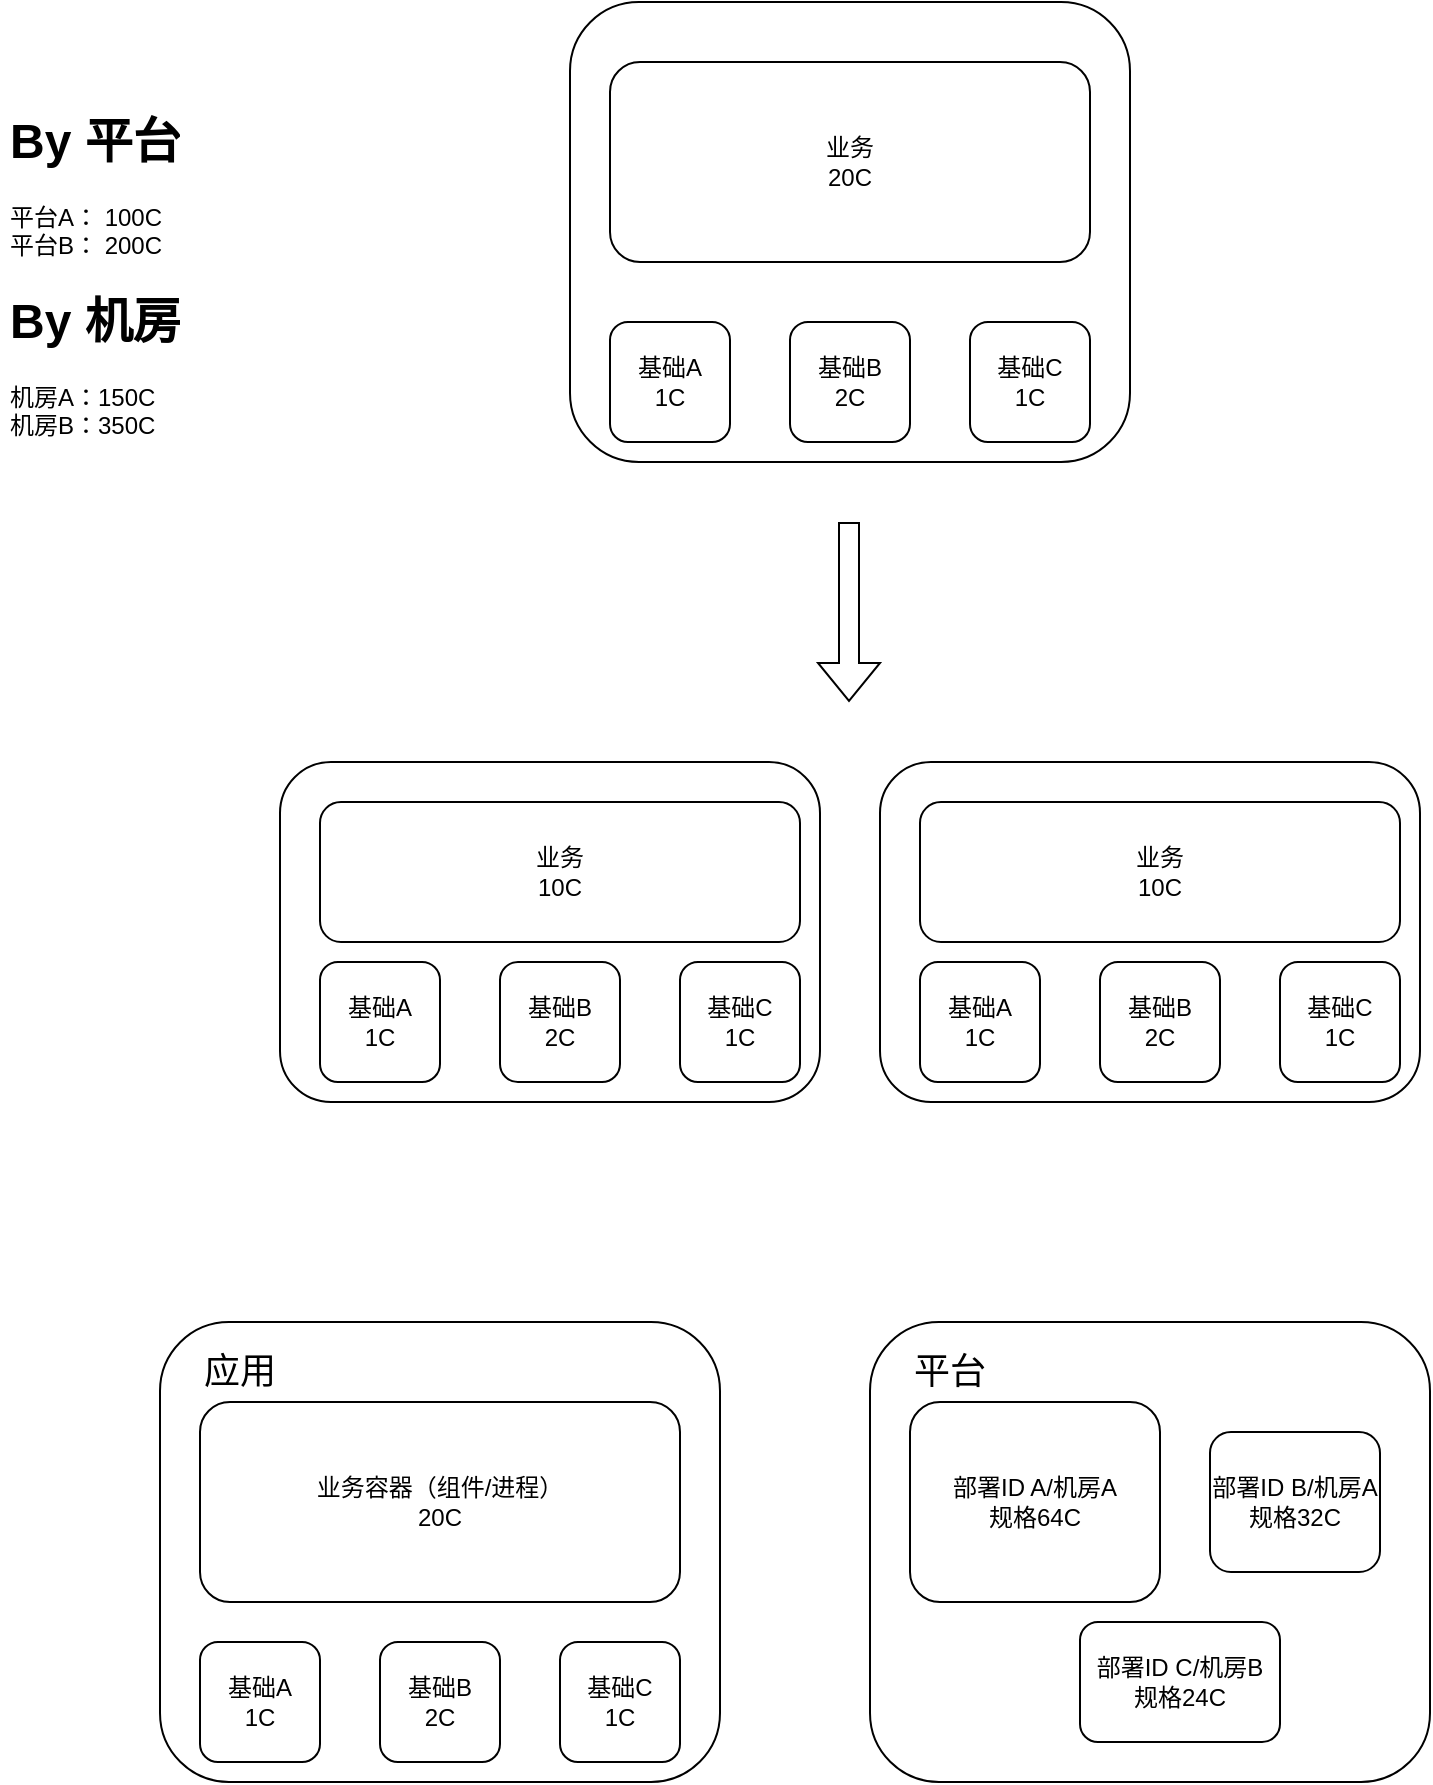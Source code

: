 <mxfile version="16.5.6" type="github">
  <diagram id="oRjNoWX7igMeKWI22GzN" name="Page-1">
    <mxGraphModel dx="1426" dy="794" grid="1" gridSize="10" guides="1" tooltips="1" connect="1" arrows="1" fold="1" page="1" pageScale="1" pageWidth="827" pageHeight="1169" math="0" shadow="0">
      <root>
        <mxCell id="0" />
        <mxCell id="1" parent="0" />
        <mxCell id="eKZl4mJMclT_uZ9gM-5M-1" value="" style="rounded=1;whiteSpace=wrap;html=1;" parent="1" vertex="1">
          <mxGeometry x="295" y="20" width="280" height="230" as="geometry" />
        </mxCell>
        <mxCell id="eKZl4mJMclT_uZ9gM-5M-2" value="基础A&lt;br&gt;1C" style="rounded=1;whiteSpace=wrap;html=1;" parent="1" vertex="1">
          <mxGeometry x="315" y="180" width="60" height="60" as="geometry" />
        </mxCell>
        <mxCell id="eKZl4mJMclT_uZ9gM-5M-3" value="&lt;span&gt;基础B&lt;br&gt;2C&lt;br&gt;&lt;/span&gt;" style="rounded=1;whiteSpace=wrap;html=1;" parent="1" vertex="1">
          <mxGeometry x="405" y="180" width="60" height="60" as="geometry" />
        </mxCell>
        <mxCell id="eKZl4mJMclT_uZ9gM-5M-4" value="&lt;span&gt;基础C&lt;br&gt;1C&lt;br&gt;&lt;/span&gt;" style="rounded=1;whiteSpace=wrap;html=1;" parent="1" vertex="1">
          <mxGeometry x="495" y="180" width="60" height="60" as="geometry" />
        </mxCell>
        <mxCell id="eKZl4mJMclT_uZ9gM-5M-5" value="业务&lt;br&gt;20C" style="rounded=1;whiteSpace=wrap;html=1;" parent="1" vertex="1">
          <mxGeometry x="315" y="50" width="240" height="100" as="geometry" />
        </mxCell>
        <mxCell id="eKZl4mJMclT_uZ9gM-5M-7" value="" style="rounded=1;whiteSpace=wrap;html=1;" parent="1" vertex="1">
          <mxGeometry x="150" y="400" width="270" height="170" as="geometry" />
        </mxCell>
        <mxCell id="eKZl4mJMclT_uZ9gM-5M-8" value="基础A&lt;br&gt;1C" style="rounded=1;whiteSpace=wrap;html=1;" parent="1" vertex="1">
          <mxGeometry x="170" y="500" width="60" height="60" as="geometry" />
        </mxCell>
        <mxCell id="eKZl4mJMclT_uZ9gM-5M-9" value="基础B&lt;br&gt;2C&lt;span&gt;&lt;br&gt;&lt;/span&gt;" style="rounded=1;whiteSpace=wrap;html=1;" parent="1" vertex="1">
          <mxGeometry x="260" y="500" width="60" height="60" as="geometry" />
        </mxCell>
        <mxCell id="eKZl4mJMclT_uZ9gM-5M-10" value="基础C&lt;br&gt;1C&lt;span&gt;&lt;br&gt;&lt;/span&gt;" style="rounded=1;whiteSpace=wrap;html=1;" parent="1" vertex="1">
          <mxGeometry x="350" y="500" width="60" height="60" as="geometry" />
        </mxCell>
        <mxCell id="eKZl4mJMclT_uZ9gM-5M-11" value="业务&lt;br&gt;10C" style="rounded=1;whiteSpace=wrap;html=1;" parent="1" vertex="1">
          <mxGeometry x="170" y="420" width="240" height="70" as="geometry" />
        </mxCell>
        <mxCell id="eKZl4mJMclT_uZ9gM-5M-13" value="" style="rounded=1;whiteSpace=wrap;html=1;" parent="1" vertex="1">
          <mxGeometry x="450" y="400" width="270" height="170" as="geometry" />
        </mxCell>
        <mxCell id="eKZl4mJMclT_uZ9gM-5M-14" value="基础A&lt;br&gt;1C" style="rounded=1;whiteSpace=wrap;html=1;" parent="1" vertex="1">
          <mxGeometry x="470" y="500" width="60" height="60" as="geometry" />
        </mxCell>
        <mxCell id="eKZl4mJMclT_uZ9gM-5M-15" value="基础B&lt;br&gt;2C&lt;span&gt;&lt;br&gt;&lt;/span&gt;" style="rounded=1;whiteSpace=wrap;html=1;" parent="1" vertex="1">
          <mxGeometry x="560" y="500" width="60" height="60" as="geometry" />
        </mxCell>
        <mxCell id="eKZl4mJMclT_uZ9gM-5M-16" value="基础C&lt;br&gt;1C&lt;span&gt;&lt;br&gt;&lt;/span&gt;" style="rounded=1;whiteSpace=wrap;html=1;" parent="1" vertex="1">
          <mxGeometry x="650" y="500" width="60" height="60" as="geometry" />
        </mxCell>
        <mxCell id="eKZl4mJMclT_uZ9gM-5M-17" value="业务&lt;br&gt;10C" style="rounded=1;whiteSpace=wrap;html=1;" parent="1" vertex="1">
          <mxGeometry x="470" y="420" width="240" height="70" as="geometry" />
        </mxCell>
        <mxCell id="ugEWotB1zk_y8b_i0jYy-1" value="" style="shape=flexArrow;endArrow=classic;html=1;rounded=0;" edge="1" parent="1">
          <mxGeometry width="50" height="50" relative="1" as="geometry">
            <mxPoint x="434.5" y="280" as="sourcePoint" />
            <mxPoint x="434.5" y="370" as="targetPoint" />
          </mxGeometry>
        </mxCell>
        <mxCell id="ugEWotB1zk_y8b_i0jYy-3" value="&lt;h1&gt;By 平台&lt;/h1&gt;&lt;div&gt;平台A： 100C&lt;/div&gt;&lt;div&gt;平台B： 200C&lt;/div&gt;&lt;h1&gt;By 机房&lt;/h1&gt;&lt;div&gt;机房A：150C&lt;/div&gt;&lt;div&gt;机房B：350C&lt;/div&gt;&lt;p&gt;&lt;br&gt;&lt;/p&gt;" style="text;html=1;strokeColor=none;fillColor=none;spacing=5;spacingTop=-20;whiteSpace=wrap;overflow=hidden;rounded=0;" vertex="1" parent="1">
          <mxGeometry x="10" y="70" width="270" height="220" as="geometry" />
        </mxCell>
        <mxCell id="ugEWotB1zk_y8b_i0jYy-4" value="" style="rounded=1;whiteSpace=wrap;html=1;" vertex="1" parent="1">
          <mxGeometry x="90" y="680" width="280" height="230" as="geometry" />
        </mxCell>
        <mxCell id="ugEWotB1zk_y8b_i0jYy-5" value="基础A&lt;br&gt;1C" style="rounded=1;whiteSpace=wrap;html=1;" vertex="1" parent="1">
          <mxGeometry x="110" y="840" width="60" height="60" as="geometry" />
        </mxCell>
        <mxCell id="ugEWotB1zk_y8b_i0jYy-6" value="&lt;span&gt;基础B&lt;br&gt;2C&lt;br&gt;&lt;/span&gt;" style="rounded=1;whiteSpace=wrap;html=1;" vertex="1" parent="1">
          <mxGeometry x="200" y="840" width="60" height="60" as="geometry" />
        </mxCell>
        <mxCell id="ugEWotB1zk_y8b_i0jYy-7" value="&lt;span&gt;基础C&lt;br&gt;1C&lt;br&gt;&lt;/span&gt;" style="rounded=1;whiteSpace=wrap;html=1;" vertex="1" parent="1">
          <mxGeometry x="290" y="840" width="60" height="60" as="geometry" />
        </mxCell>
        <mxCell id="ugEWotB1zk_y8b_i0jYy-8" value="业务容器（组件/进程）&lt;br&gt;20C" style="rounded=1;whiteSpace=wrap;html=1;" vertex="1" parent="1">
          <mxGeometry x="110" y="720" width="240" height="100" as="geometry" />
        </mxCell>
        <mxCell id="ugEWotB1zk_y8b_i0jYy-9" value="&lt;font style=&quot;font-size: 18px&quot;&gt;应用&lt;/font&gt;" style="text;html=1;strokeColor=none;fillColor=none;align=center;verticalAlign=middle;whiteSpace=wrap;rounded=0;" vertex="1" parent="1">
          <mxGeometry x="100" y="690" width="60" height="30" as="geometry" />
        </mxCell>
        <mxCell id="ugEWotB1zk_y8b_i0jYy-10" value="" style="rounded=1;whiteSpace=wrap;html=1;" vertex="1" parent="1">
          <mxGeometry x="445" y="680" width="280" height="230" as="geometry" />
        </mxCell>
        <mxCell id="ugEWotB1zk_y8b_i0jYy-11" value="部署ID C/机房B&lt;br&gt;规格24C" style="rounded=1;whiteSpace=wrap;html=1;" vertex="1" parent="1">
          <mxGeometry x="550" y="830" width="100" height="60" as="geometry" />
        </mxCell>
        <mxCell id="ugEWotB1zk_y8b_i0jYy-13" value="部署ID B/机房A&lt;br&gt;规格32C&lt;span&gt;&lt;br&gt;&lt;/span&gt;" style="rounded=1;whiteSpace=wrap;html=1;" vertex="1" parent="1">
          <mxGeometry x="615" y="735" width="85" height="70" as="geometry" />
        </mxCell>
        <mxCell id="ugEWotB1zk_y8b_i0jYy-14" value="部署ID A/机房A&lt;br&gt;规格64C" style="rounded=1;whiteSpace=wrap;html=1;" vertex="1" parent="1">
          <mxGeometry x="465" y="720" width="125" height="100" as="geometry" />
        </mxCell>
        <mxCell id="ugEWotB1zk_y8b_i0jYy-15" value="&lt;font style=&quot;font-size: 18px&quot;&gt;平台&lt;/font&gt;" style="text;html=1;strokeColor=none;fillColor=none;align=center;verticalAlign=middle;whiteSpace=wrap;rounded=0;" vertex="1" parent="1">
          <mxGeometry x="455" y="690" width="60" height="30" as="geometry" />
        </mxCell>
      </root>
    </mxGraphModel>
  </diagram>
</mxfile>
